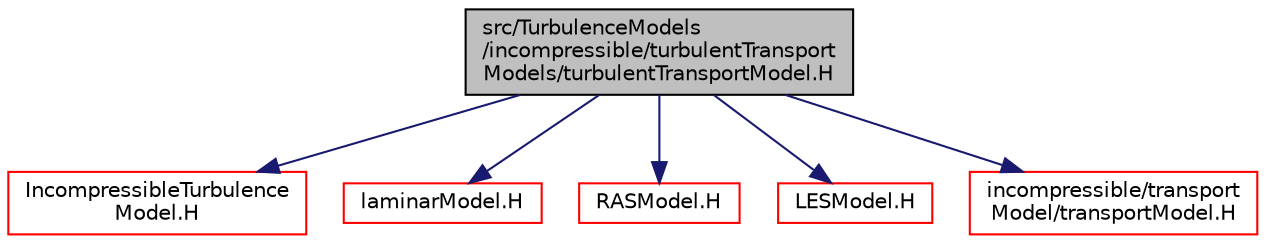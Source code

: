 digraph "src/TurbulenceModels/incompressible/turbulentTransportModels/turbulentTransportModel.H"
{
  bgcolor="transparent";
  edge [fontname="Helvetica",fontsize="10",labelfontname="Helvetica",labelfontsize="10"];
  node [fontname="Helvetica",fontsize="10",shape=record];
  Node0 [label="src/TurbulenceModels\l/incompressible/turbulentTransport\lModels/turbulentTransportModel.H",height=0.2,width=0.4,color="black", fillcolor="grey75", style="filled", fontcolor="black"];
  Node0 -> Node1 [color="midnightblue",fontsize="10",style="solid",fontname="Helvetica"];
  Node1 [label="IncompressibleTurbulence\lModel.H",height=0.2,width=0.4,color="red",URL="$a17684.html"];
  Node0 -> Node340 [color="midnightblue",fontsize="10",style="solid",fontname="Helvetica"];
  Node340 [label="laminarModel.H",height=0.2,width=0.4,color="red",URL="$a17921.html"];
  Node0 -> Node341 [color="midnightblue",fontsize="10",style="solid",fontname="Helvetica"];
  Node341 [label="RASModel.H",height=0.2,width=0.4,color="red",URL="$a18179.html"];
  Node0 -> Node342 [color="midnightblue",fontsize="10",style="solid",fontname="Helvetica"];
  Node342 [label="LESModel.H",height=0.2,width=0.4,color="red",URL="$a18047.html"];
  Node0 -> Node344 [color="midnightblue",fontsize="10",style="solid",fontname="Helvetica"];
  Node344 [label="incompressible/transport\lModel/transportModel.H",height=0.2,width=0.4,color="red",URL="$a17315.html"];
}
